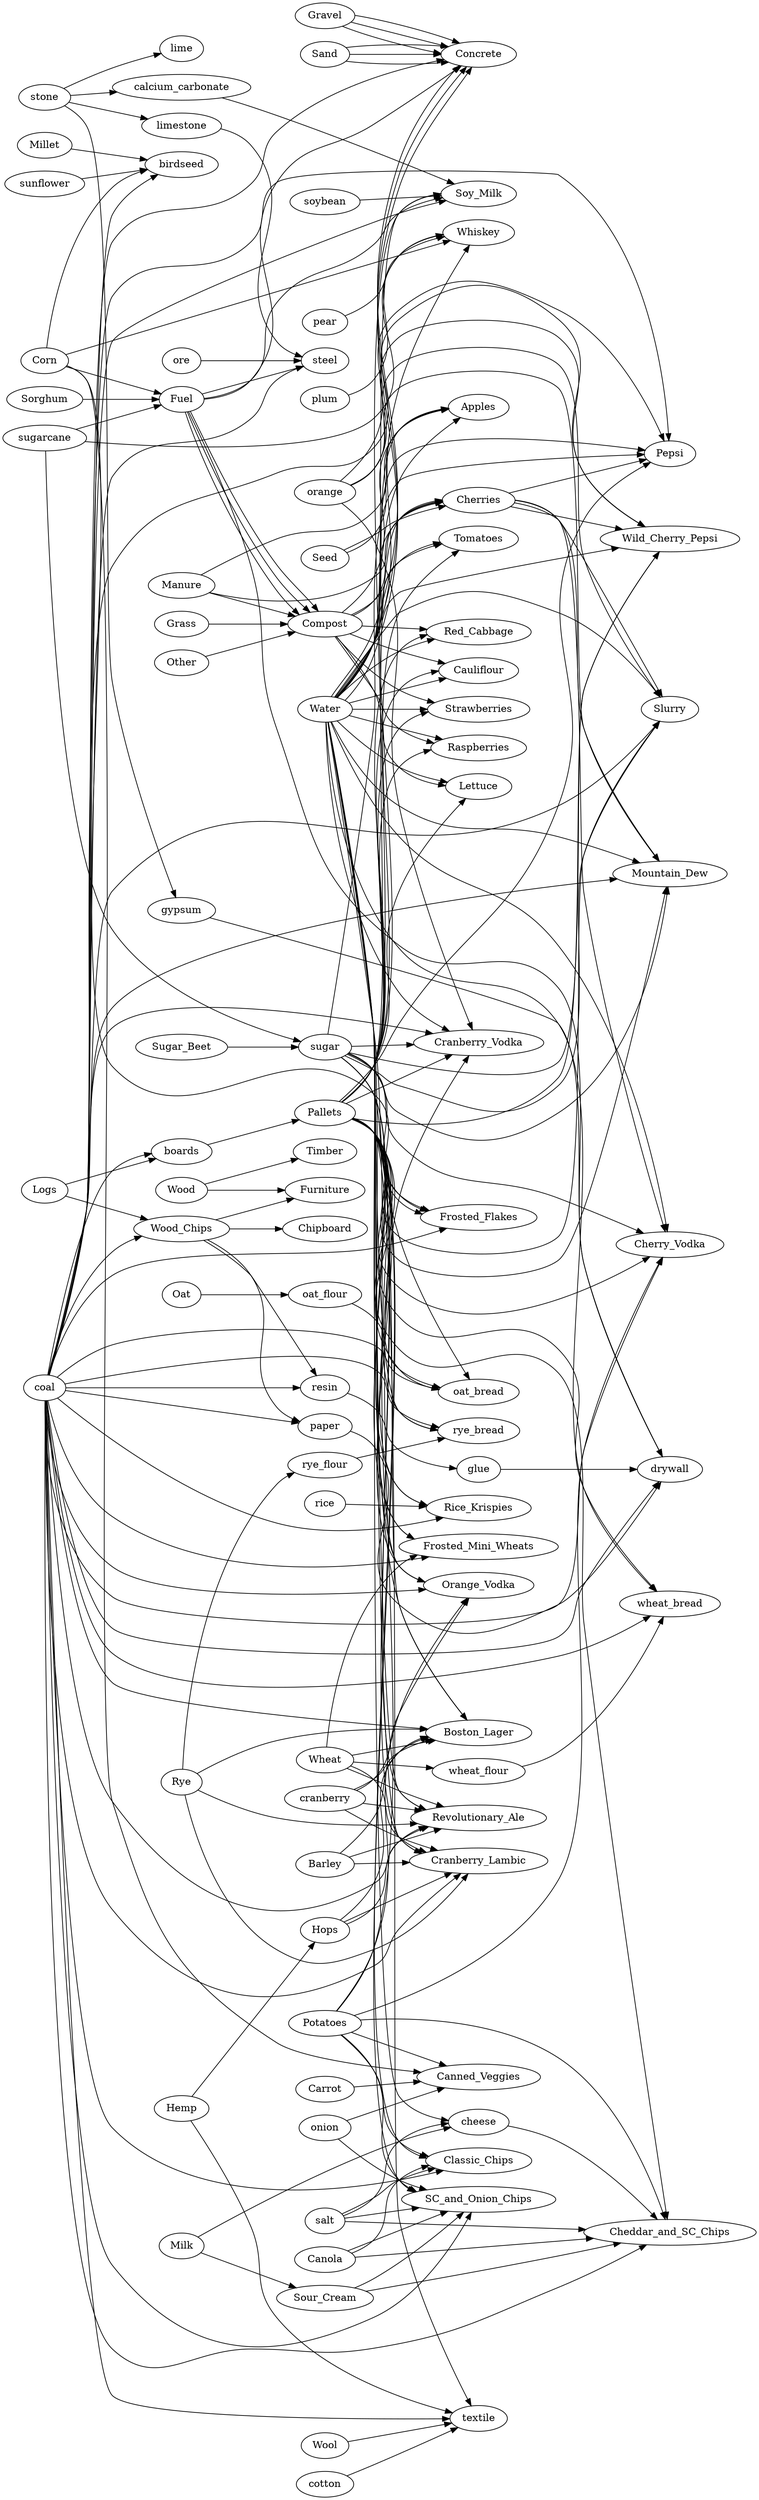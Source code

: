 digraph pv {
    rankdir=LR;

    // Orchards
    Seed        -> Apples
    Water       -> Apples
    Manure      -> Apples
    Compost     -> Apples
    Pallets     -> Apples

    Seed        -> Cherries
    Water       -> Cherries
    Manure      -> Cherries
    Compost     -> Cherries
    Pallets     -> Cherries

    // Greenhouses
    Water       -> Lettuce
    Compost     -> Lettuce
    Pallets     -> Lettuce

    Water       -> Tomatoes
    Compost     -> Tomatoes
    Pallets     -> Tomatoes

    Water       -> Cauliflour
    Compost     -> Cauliflour
    Pallets     -> Cauliflour

    Water       -> Red_Cabbage
    Compost     -> Red_Cabbage
    Pallets     -> Red_Cabbage

    Water       -> Strawberries
    Compost     -> Strawberries
    Pallets     -> Strawberries

    Water       -> Raspberries
    Compost     -> Raspberries
    Pallets     -> Raspberries

    // Compost Place
    Manure      -> Compost
    Fuel        -> Compost

    Grass       -> Compost
    Fuel        -> Compost

    Other       -> Compost
    Fuel        -> Compost

    // Pallet Place
    boards -> Pallets

    // Blackcap Birdseed
    Millet      -> birdseed
    sunflower   -> birdseed
    Corn        -> birdseed
    coal        -> birdseed

    // Grain Mill
    Wheat   -> wheat_flour
    Rye     -> rye_flour
    Oat     -> oat_flour

    // Sugar Refinery
    Sugar_Beet  -> sugar
    sugarcane   -> sugar

    // Hops and Props
    Hemp        -> Hops

    // Pjevs Concrete
    Sand        -> Concrete
    Gravel      -> Concrete
    Water       -> Concrete

    Sand        -> Concrete
    Gravel      -> Concrete
    Water       -> Concrete
    coal        -> Concrete

    Sand        -> Concrete
    Gravel      -> Concrete
    Water       -> Concrete
    Fuel        -> Concrete

    // Heartland Bread
    coal        -> wheat_bread
    Water       -> wheat_bread
    Pallets     -> wheat_bread
    wheat_flour -> wheat_bread

    coal        -> oat_bread
    Water       -> oat_bread
    Pallets     -> oat_bread
    oat_flour   -> oat_bread

    coal        -> rye_bread
    Water       -> rye_bread
    Pallets     -> rye_bread
    rye_flour   -> rye_bread

    // Cogent Forest Products
    Wood_Chips  -> paper
    coal        -> paper

    Wood_Chips  -> resin
    coal        -> resin

    Logs        -> boards
    Logs        -> Wood_Chips
    coal        -> boards
    coal        -> Wood_Chips

    // Sam Adams
    coal        -> Boston_Lager
    Wheat       -> Boston_Lager
    Barley      -> Boston_Lager
    Hops        -> Boston_Lager
    cranberry   -> Boston_Lager
    Rye         -> Boston_Lager
    Water       -> Boston_Lager
    Pallets     -> Boston_Lager

    coal        -> Revolutionary_Ale
    Wheat       -> Revolutionary_Ale
    Barley      -> Revolutionary_Ale
    Hops        -> Revolutionary_Ale
    cranberry   -> Revolutionary_Ale
    Rye         -> Revolutionary_Ale
    Water       -> Revolutionary_Ale
    Pallets     -> Revolutionary_Ale

    coal        -> Cranberry_Lambic
    Wheat       -> Cranberry_Lambic
    Barley      -> Cranberry_Lambic
    Hops        -> Cranberry_Lambic
    cranberry   -> Cranberry_Lambic
    Rye         -> Cranberry_Lambic
    Water       -> Cranberry_Lambic
    Pallets     -> Cranberry_Lambic

    // Kellogs
    coal        -> Frosted_Mini_Wheats
    Wheat       -> Frosted_Mini_Wheats
    sugar       -> Frosted_Mini_Wheats
    Pallets     -> Frosted_Mini_Wheats

    coal        -> Frosted_Flakes
    Corn        -> Frosted_Flakes
    sugar       -> Frosted_Flakes
    Pallets     -> Frosted_Flakes

    coal        -> Rice_Krispies
    rice        -> Rice_Krispies
    sugar       -> Rice_Krispies
    Pallets     -> Rice_Krispies

    // Frito Lay
    coal        -> Classic_Chips
    Potatoes    -> Classic_Chips
    Canola      -> Classic_Chips
    salt        -> Classic_Chips
    Pallets     -> Classic_Chips

    coal        -> Cheddar_and_SC_Chips
    Potatoes    -> Cheddar_and_SC_Chips
    Canola      -> Cheddar_and_SC_Chips
    salt        -> Cheddar_and_SC_Chips
    cheese      -> Cheddar_and_SC_Chips
    Sour_Cream  -> Cheddar_and_SC_Chips
    Pallets     -> Cheddar_and_SC_Chips

    coal        -> SC_and_Onion_Chips
    Potatoes    -> SC_and_Onion_Chips
    Canola      -> SC_and_Onion_Chips
    onion       -> SC_and_Onion_Chips
    salt        -> SC_and_Onion_Chips
    Sour_Cream  -> SC_and_Onion_Chips
    Pallets     -> SC_and_Onion_Chips

    // National Gypsum
    coal        -> drywall
    glue        -> drywall
    paper       -> drywall
    gypsum      -> drywall
    Fuel        -> drywall

    // Pepsi
    coal        -> Pepsi
    sugar       -> Pepsi
    Cherries    -> Pepsi
    orange      -> Pepsi
    Water       -> Pepsi
    Pallets     -> Pepsi

    coal        -> Wild_Cherry_Pepsi
    sugar       -> Wild_Cherry_Pepsi
    Cherries    -> Wild_Cherry_Pepsi
    orange      -> Wild_Cherry_Pepsi
    Water       -> Wild_Cherry_Pepsi
    Pallets     -> Wild_Cherry_Pepsi

    coal        -> Mountain_Dew
    sugar       -> Mountain_Dew
    Cherries    -> Mountain_Dew
    orange      -> Mountain_Dew
    Water       -> Mountain_Dew
    Pallets     -> Mountain_Dew

    coal        -> Slurry
    sugar       -> Slurry
    Cherries    -> Slurry
    orange      -> Slurry
    Water       -> Slurry
    Pallets     -> Slurry

    // F.M. Textile
    cotton      -> textile
    Hemp        -> textile
    coal        -> textile
    Wool        -> textile
    Pallets     -> textile

    // User Glue
    resin       -> glue

    // Smirnoff
    coal        -> Cherry_Vodka
    Potatoes    -> Cherry_Vodka
    sugar       -> Cherry_Vodka
    Cherries    -> Cherry_Vodka
    Water       -> Cherry_Vodka
    Pallets     -> Cherry_Vodka

    coal        -> Orange_Vodka
    Potatoes    -> Orange_Vodka
    sugar       -> Orange_Vodka
    cranberry   -> Orange_Vodka
    Water       -> Orange_Vodka
    Pallets     -> Orange_Vodka

    coal        -> Cranberry_Vodka
    Potatoes    -> Cranberry_Vodka
    sugar       -> Cranberry_Vodka
    orange      -> Cranberry_Vodka
    Water       -> Cranberry_Vodka
    Pallets     -> Cranberry_Vodka

    // Silk Soymilk
    coal        -> Soy_Milk
    soybean     -> Soy_Milk
    calcium_carbonate -> Soy_Milk
    Water       -> Soy_Milk
    Fuel        -> Soy_Milk
    Pallets     -> Soy_Milk

    // Shell Fuel
    Sorghum     -> Fuel
    sugarcane   -> Fuel
    Corn        -> Fuel

    // Borden Dairy
    Milk        -> cheese
    Water       -> cheese
    salt        -> cheese

    Milk        -> Sour_Cream

    // Stone Processing
    stone       -> lime
    stone       -> limestone
    stone       -> calcium_carbonate
    stone       -> gypsum

    // Popcorn Suttons
    Water       -> Whiskey
    pear        -> Whiskey
    plum        -> Whiskey
    sugarcane   -> Whiskey
    Corn        -> Whiskey

    // Krystal Steel
    ore         -> steel
    limestone   -> steel
    coal        -> steel
    Fuel        -> steel

    // Furniture Factory
    Wood_Chips  -> Chipboard

    Wood        -> Timber

    Wood_Chips  -> Furniture
    Wood        -> Furniture

    // Delmonte
    Potatoes    -> Canned_Veggies
    Corn        -> Canned_Veggies
    onion       -> Canned_Veggies
    Carrot      -> Canned_Veggies
}
